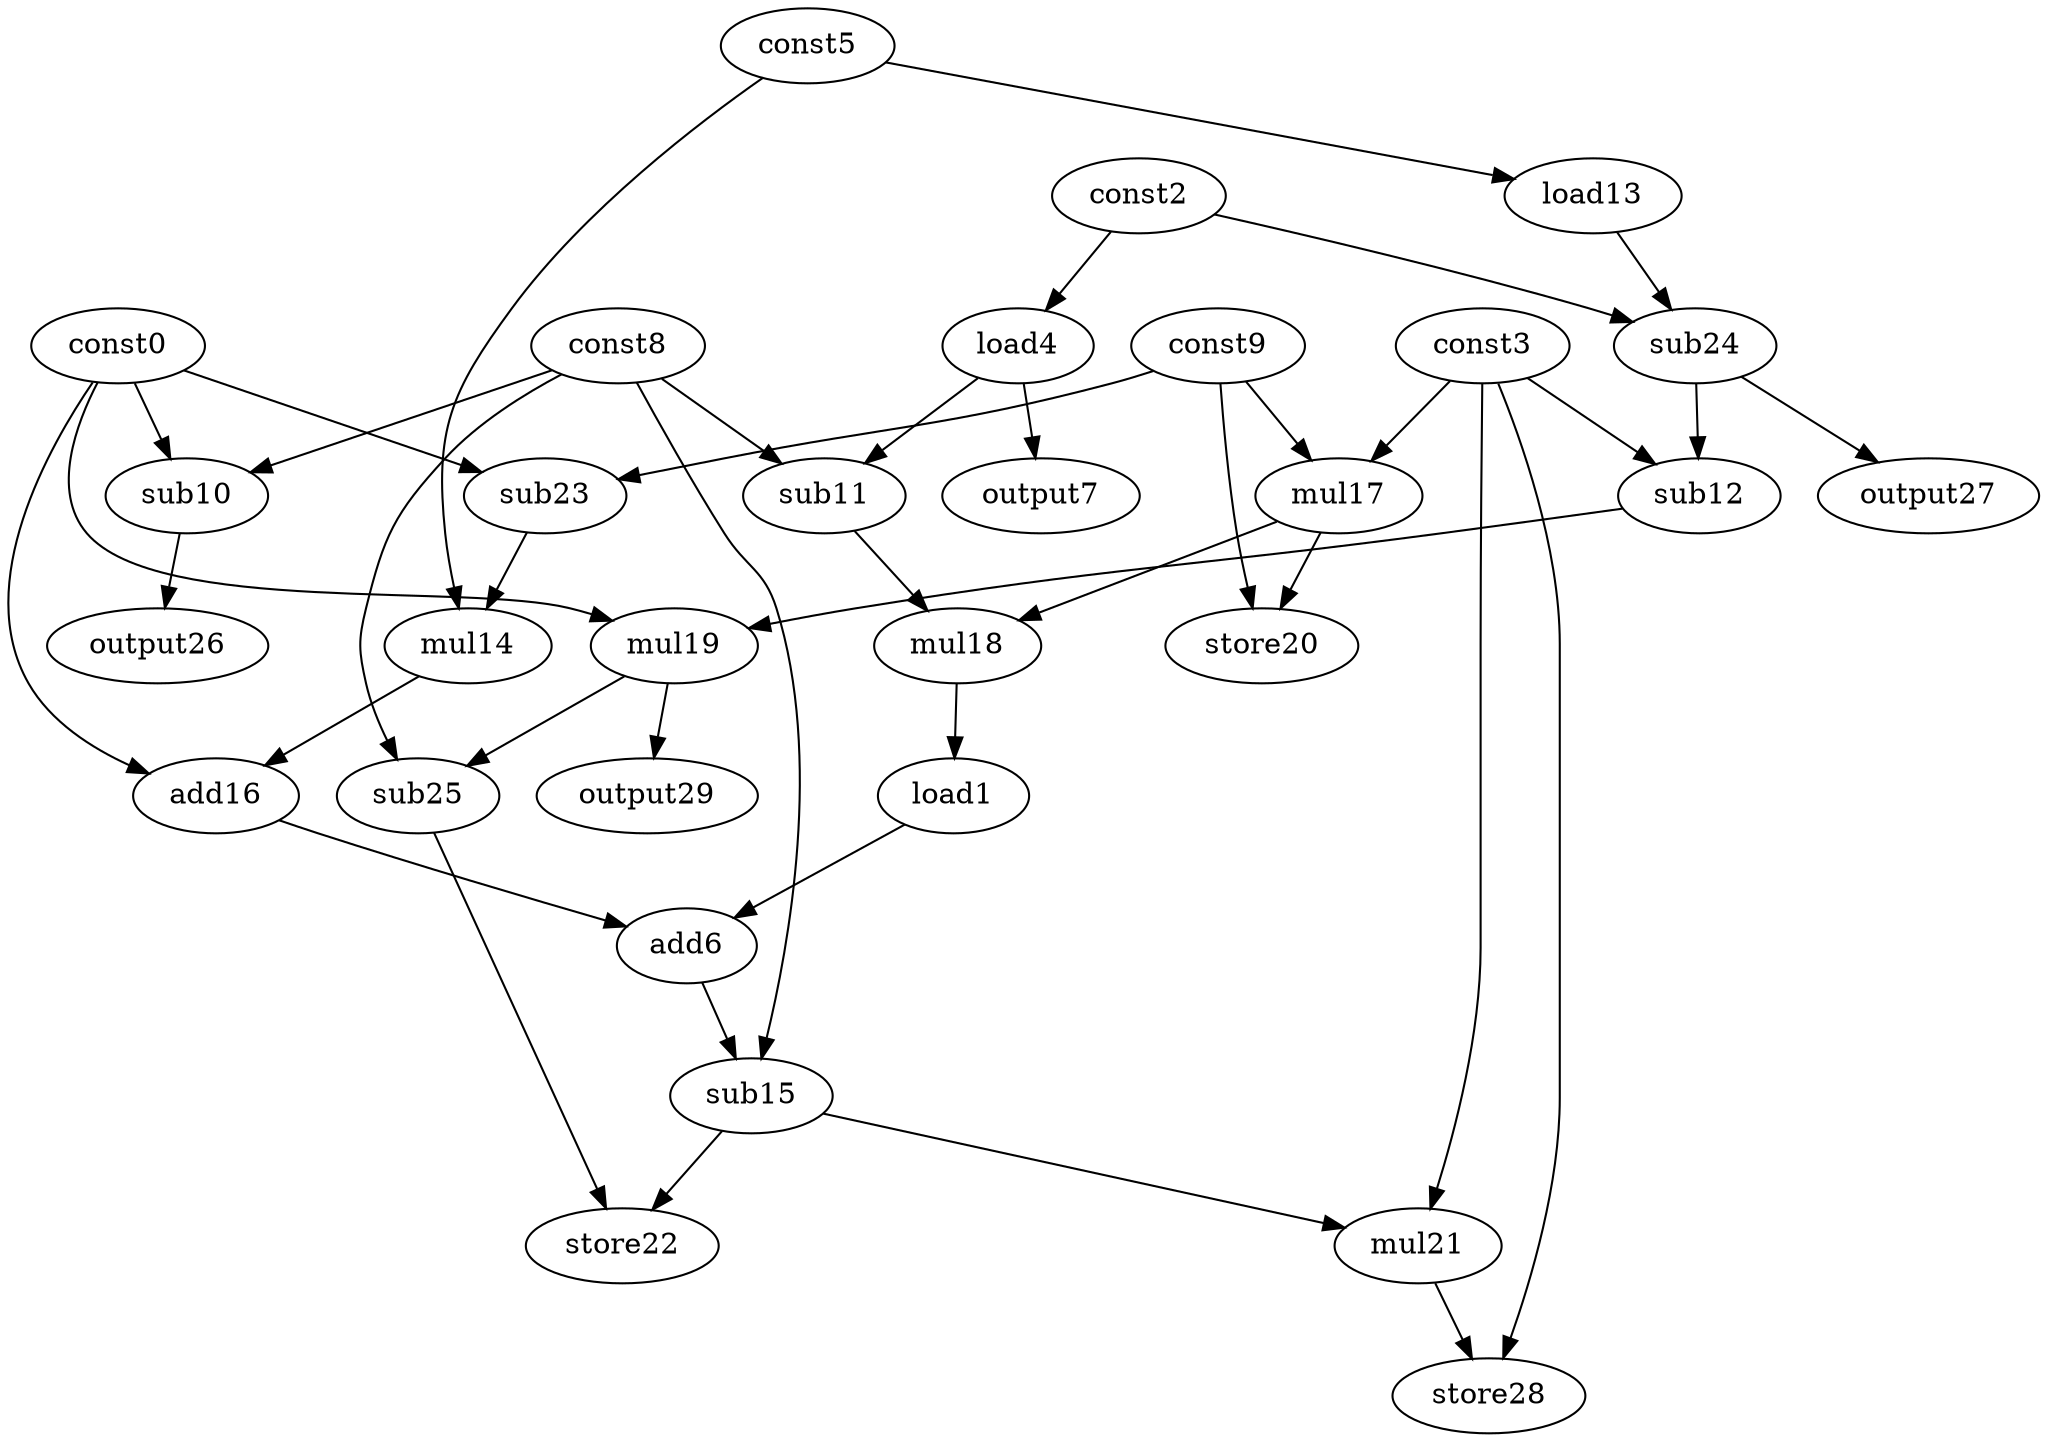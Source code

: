 digraph G { 
const0[opcode=const]; 
load1[opcode=load]; 
const2[opcode=const]; 
const3[opcode=const]; 
load4[opcode=load]; 
const5[opcode=const]; 
add6[opcode=add]; 
output7[opcode=output]; 
const8[opcode=const]; 
const9[opcode=const]; 
sub10[opcode=sub]; 
sub11[opcode=sub]; 
sub12[opcode=sub]; 
load13[opcode=load]; 
mul14[opcode=mul]; 
sub15[opcode=sub]; 
add16[opcode=add]; 
mul17[opcode=mul]; 
mul18[opcode=mul]; 
mul19[opcode=mul]; 
store20[opcode=store]; 
mul21[opcode=mul]; 
store22[opcode=store]; 
sub23[opcode=sub]; 
sub24[opcode=sub]; 
sub25[opcode=sub]; 
output26[opcode=output]; 
output27[opcode=output]; 
store28[opcode=store]; 
output29[opcode=output]; 
const2->load4[operand=0];
const0->sub10[operand=0];
const8->sub10[operand=1];
const5->load13[operand=0];
const9->mul17[operand=0];
const3->mul17[operand=1];
const0->sub23[operand=0];
const9->sub23[operand=1];
load4->output7[operand=0];
const8->sub11[operand=0];
load4->sub11[operand=1];
const5->mul14[operand=0];
sub23->mul14[operand=1];
const9->store20[operand=0];
mul17->store20[operand=1];
const2->sub24[operand=0];
load13->sub24[operand=1];
sub10->output26[operand=0];
sub24->sub12[operand=0];
const3->sub12[operand=1];
const0->add16[operand=0];
mul14->add16[operand=1];
mul17->mul18[operand=0];
sub11->mul18[operand=1];
sub24->output27[operand=0];
mul18->load1[operand=0];
const0->mul19[operand=0];
sub12->mul19[operand=1];
add16->add6[operand=0];
load1->add6[operand=1];
const8->sub25[operand=0];
mul19->sub25[operand=1];
mul19->output29[operand=0];
const8->sub15[operand=0];
add6->sub15[operand=1];
const3->mul21[operand=0];
sub15->mul21[operand=1];
sub25->store22[operand=0];
sub15->store22[operand=1];
const3->store28[operand=0];
mul21->store28[operand=1];
}
